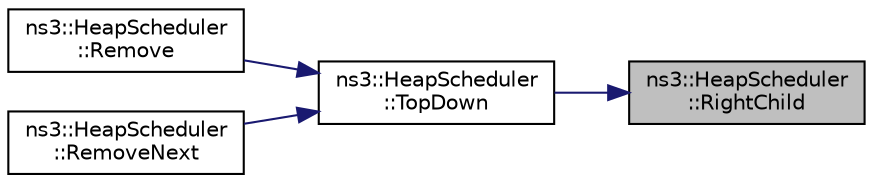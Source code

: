 digraph "ns3::HeapScheduler::RightChild"
{
 // LATEX_PDF_SIZE
  edge [fontname="Helvetica",fontsize="10",labelfontname="Helvetica",labelfontsize="10"];
  node [fontname="Helvetica",fontsize="10",shape=record];
  rankdir="RL";
  Node1 [label="ns3::HeapScheduler\l::RightChild",height=0.2,width=0.4,color="black", fillcolor="grey75", style="filled", fontcolor="black",tooltip="Get the right child index of a given entry."];
  Node1 -> Node2 [dir="back",color="midnightblue",fontsize="10",style="solid",fontname="Helvetica"];
  Node2 [label="ns3::HeapScheduler\l::TopDown",height=0.2,width=0.4,color="black", fillcolor="white", style="filled",URL="$classns3_1_1_heap_scheduler.html#a0971d4c2698e5be6dfef535ef9143162",tooltip="Percolate a deletion bubble down the heap."];
  Node2 -> Node3 [dir="back",color="midnightblue",fontsize="10",style="solid",fontname="Helvetica"];
  Node3 [label="ns3::HeapScheduler\l::Remove",height=0.2,width=0.4,color="black", fillcolor="white", style="filled",URL="$classns3_1_1_heap_scheduler.html#a81d475b379794f8c4f257d7a506ac372",tooltip="Remove a specific event from the event list."];
  Node2 -> Node4 [dir="back",color="midnightblue",fontsize="10",style="solid",fontname="Helvetica"];
  Node4 [label="ns3::HeapScheduler\l::RemoveNext",height=0.2,width=0.4,color="black", fillcolor="white", style="filled",URL="$classns3_1_1_heap_scheduler.html#a97e15b27a21ddedd4346d66b21d97144",tooltip="Remove the earliest event from the event list."];
}
